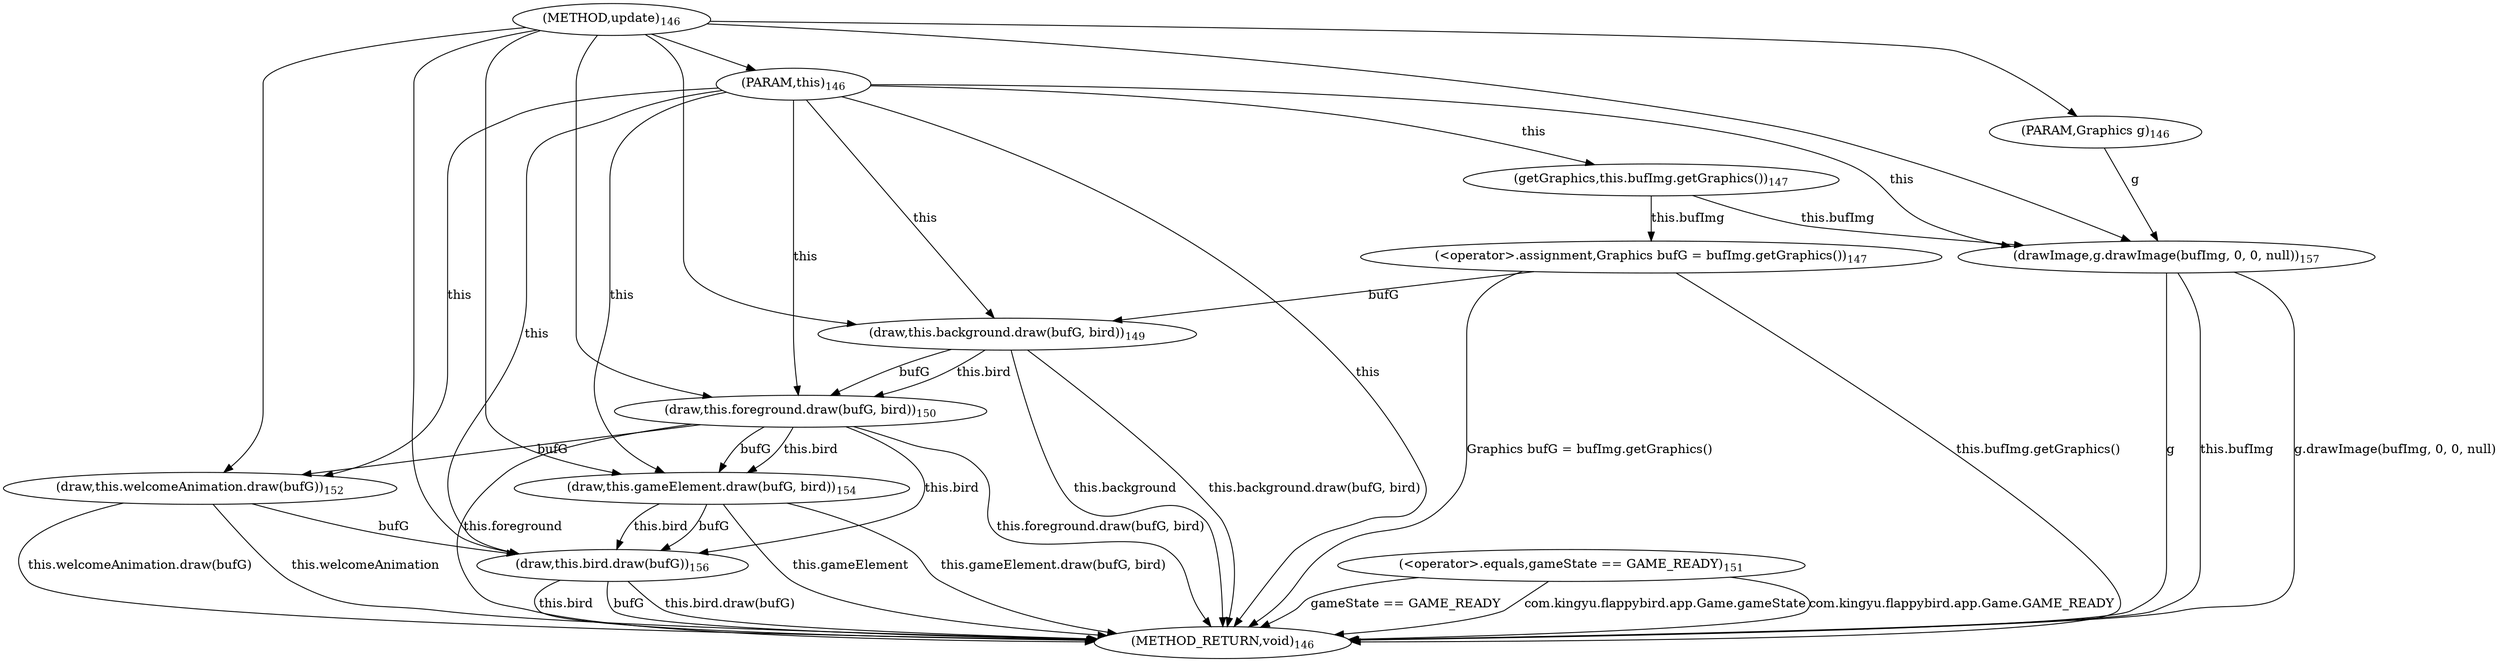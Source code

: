 digraph "update" {  
"918" [label = <(METHOD,update)<SUB>146</SUB>> ]
"984" [label = <(METHOD_RETURN,void)<SUB>146</SUB>> ]
"919" [label = <(PARAM,this)<SUB>146</SUB>> ]
"920" [label = <(PARAM,Graphics g)<SUB>146</SUB>> ]
"923" [label = <(&lt;operator&gt;.assignment,Graphics bufG = bufImg.getGraphics())<SUB>147</SUB>> ]
"929" [label = <(draw,this.background.draw(bufG, bird))<SUB>149</SUB>> ]
"937" [label = <(draw,this.foreground.draw(bufG, bird))<SUB>150</SUB>> ]
"969" [label = <(draw,this.bird.draw(bufG))<SUB>156</SUB>> ]
"974" [label = <(drawImage,g.drawImage(bufImg, 0, 0, null))<SUB>157</SUB>> ]
"923" [label = <(&lt;operator&gt;.assignment,Graphics bufG = bufImg.getGraphics())<SUB>147</SUB>> ]
"923" [label = <(&lt;operator&gt;.assignment,Graphics bufG = bufImg.getGraphics())<SUB>147</SUB>> ]
"929" [label = <(draw,this.background.draw(bufG, bird))<SUB>149</SUB>> ]
"929" [label = <(draw,this.background.draw(bufG, bird))<SUB>149</SUB>> ]
"929" [label = <(draw,this.background.draw(bufG, bird))<SUB>149</SUB>> ]
"937" [label = <(draw,this.foreground.draw(bufG, bird))<SUB>150</SUB>> ]
"937" [label = <(draw,this.foreground.draw(bufG, bird))<SUB>150</SUB>> ]
"937" [label = <(draw,this.foreground.draw(bufG, bird))<SUB>150</SUB>> ]
"946" [label = <(&lt;operator&gt;.equals,gameState == GAME_READY)<SUB>151</SUB>> ]
"969" [label = <(draw,this.bird.draw(bufG))<SUB>156</SUB>> ]
"969" [label = <(draw,this.bird.draw(bufG))<SUB>156</SUB>> ]
"974" [label = <(drawImage,g.drawImage(bufImg, 0, 0, null))<SUB>157</SUB>> ]
"974" [label = <(drawImage,g.drawImage(bufImg, 0, 0, null))<SUB>157</SUB>> ]
"974" [label = <(drawImage,g.drawImage(bufImg, 0, 0, null))<SUB>157</SUB>> ]
"974" [label = <(drawImage,g.drawImage(bufImg, 0, 0, null))<SUB>157</SUB>> ]
"974" [label = <(drawImage,g.drawImage(bufImg, 0, 0, null))<SUB>157</SUB>> ]
"925" [label = <(getGraphics,this.bufImg.getGraphics())<SUB>147</SUB>> ]
"946" [label = <(&lt;operator&gt;.equals,gameState == GAME_READY)<SUB>151</SUB>> ]
"946" [label = <(&lt;operator&gt;.equals,gameState == GAME_READY)<SUB>151</SUB>> ]
"954" [label = <(draw,this.welcomeAnimation.draw(bufG))<SUB>152</SUB>> ]
"954" [label = <(draw,this.welcomeAnimation.draw(bufG))<SUB>152</SUB>> ]
"954" [label = <(draw,this.welcomeAnimation.draw(bufG))<SUB>152</SUB>> ]
"961" [label = <(draw,this.gameElement.draw(bufG, bird))<SUB>154</SUB>> ]
"961" [label = <(draw,this.gameElement.draw(bufG, bird))<SUB>154</SUB>> ]
"961" [label = <(draw,this.gameElement.draw(bufG, bird))<SUB>154</SUB>> ]
"961" [label = <(draw,this.gameElement.draw(bufG, bird))<SUB>154</SUB>> ]
  "919" -> "984"  [ label = "this"] 
  "923" -> "984"  [ label = "this.bufImg.getGraphics()"] 
  "923" -> "984"  [ label = "Graphics bufG = bufImg.getGraphics()"] 
  "929" -> "984"  [ label = "this.background"] 
  "929" -> "984"  [ label = "this.background.draw(bufG, bird)"] 
  "937" -> "984"  [ label = "this.foreground"] 
  "937" -> "984"  [ label = "this.foreground.draw(bufG, bird)"] 
  "946" -> "984"  [ label = "com.kingyu.flappybird.app.Game.gameState"] 
  "946" -> "984"  [ label = "com.kingyu.flappybird.app.Game.GAME_READY"] 
  "946" -> "984"  [ label = "gameState == GAME_READY"] 
  "961" -> "984"  [ label = "this.gameElement"] 
  "961" -> "984"  [ label = "this.gameElement.draw(bufG, bird)"] 
  "954" -> "984"  [ label = "this.welcomeAnimation"] 
  "954" -> "984"  [ label = "this.welcomeAnimation.draw(bufG)"] 
  "969" -> "984"  [ label = "this.bird"] 
  "969" -> "984"  [ label = "bufG"] 
  "969" -> "984"  [ label = "this.bird.draw(bufG)"] 
  "974" -> "984"  [ label = "g"] 
  "974" -> "984"  [ label = "this.bufImg"] 
  "974" -> "984"  [ label = "g.drawImage(bufImg, 0, 0, null)"] 
  "918" -> "919" 
  "918" -> "920" 
  "925" -> "923"  [ label = "this.bufImg"] 
  "919" -> "929"  [ label = "this"] 
  "923" -> "929"  [ label = "bufG"] 
  "918" -> "929" 
  "919" -> "937"  [ label = "this"] 
  "929" -> "937"  [ label = "bufG"] 
  "918" -> "937" 
  "929" -> "937"  [ label = "this.bird"] 
  "919" -> "969"  [ label = "this"] 
  "937" -> "969"  [ label = "this.bird"] 
  "961" -> "969"  [ label = "this.bird"] 
  "961" -> "969"  [ label = "bufG"] 
  "954" -> "969"  [ label = "bufG"] 
  "918" -> "969" 
  "920" -> "974"  [ label = "g"] 
  "918" -> "974" 
  "919" -> "974"  [ label = "this"] 
  "925" -> "974"  [ label = "this.bufImg"] 
  "919" -> "925"  [ label = "this"] 
  "919" -> "954"  [ label = "this"] 
  "937" -> "954"  [ label = "bufG"] 
  "918" -> "954" 
  "919" -> "961"  [ label = "this"] 
  "937" -> "961"  [ label = "bufG"] 
  "918" -> "961" 
  "937" -> "961"  [ label = "this.bird"] 
}
